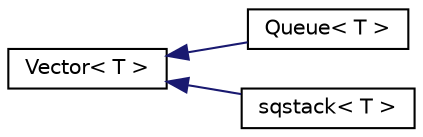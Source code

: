 digraph "Graphical Class Hierarchy"
{
 // LATEX_PDF_SIZE
  edge [fontname="Helvetica",fontsize="10",labelfontname="Helvetica",labelfontsize="10"];
  node [fontname="Helvetica",fontsize="10",shape=record];
  rankdir="LR";
  Node0 [label="Vector\< T \>",height=0.2,width=0.4,color="black", fillcolor="white", style="filled",URL="$class_vector.html",tooltip=" "];
  Node0 -> Node1 [dir="back",color="midnightblue",fontsize="10",style="solid",fontname="Helvetica"];
  Node1 [label="Queue\< T \>",height=0.2,width=0.4,color="black", fillcolor="white", style="filled",URL="$class_queue.html",tooltip=" "];
  Node0 -> Node2 [dir="back",color="midnightblue",fontsize="10",style="solid",fontname="Helvetica"];
  Node2 [label="sqstack\< T \>",height=0.2,width=0.4,color="black", fillcolor="white", style="filled",URL="$classsqstack.html",tooltip=" "];
}
